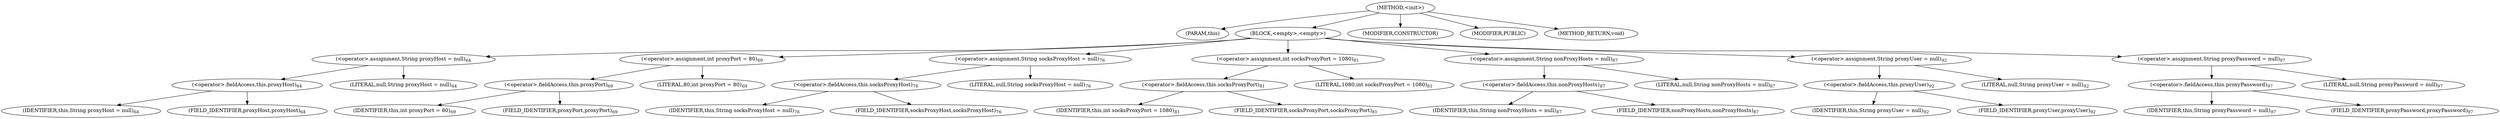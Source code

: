 digraph "&lt;init&gt;" {  
"522" [label = <(METHOD,&lt;init&gt;)> ]
"523" [label = <(PARAM,this)> ]
"524" [label = <(BLOCK,&lt;empty&gt;,&lt;empty&gt;)> ]
"525" [label = <(&lt;operator&gt;.assignment,String proxyHost = null)<SUB>64</SUB>> ]
"526" [label = <(&lt;operator&gt;.fieldAccess,this.proxyHost)<SUB>64</SUB>> ]
"527" [label = <(IDENTIFIER,this,String proxyHost = null)<SUB>64</SUB>> ]
"528" [label = <(FIELD_IDENTIFIER,proxyHost,proxyHost)<SUB>64</SUB>> ]
"529" [label = <(LITERAL,null,String proxyHost = null)<SUB>64</SUB>> ]
"530" [label = <(&lt;operator&gt;.assignment,int proxyPort = 80)<SUB>69</SUB>> ]
"531" [label = <(&lt;operator&gt;.fieldAccess,this.proxyPort)<SUB>69</SUB>> ]
"532" [label = <(IDENTIFIER,this,int proxyPort = 80)<SUB>69</SUB>> ]
"533" [label = <(FIELD_IDENTIFIER,proxyPort,proxyPort)<SUB>69</SUB>> ]
"534" [label = <(LITERAL,80,int proxyPort = 80)<SUB>69</SUB>> ]
"535" [label = <(&lt;operator&gt;.assignment,String socksProxyHost = null)<SUB>76</SUB>> ]
"536" [label = <(&lt;operator&gt;.fieldAccess,this.socksProxyHost)<SUB>76</SUB>> ]
"537" [label = <(IDENTIFIER,this,String socksProxyHost = null)<SUB>76</SUB>> ]
"538" [label = <(FIELD_IDENTIFIER,socksProxyHost,socksProxyHost)<SUB>76</SUB>> ]
"539" [label = <(LITERAL,null,String socksProxyHost = null)<SUB>76</SUB>> ]
"540" [label = <(&lt;operator&gt;.assignment,int socksProxyPort = 1080)<SUB>81</SUB>> ]
"541" [label = <(&lt;operator&gt;.fieldAccess,this.socksProxyPort)<SUB>81</SUB>> ]
"542" [label = <(IDENTIFIER,this,int socksProxyPort = 1080)<SUB>81</SUB>> ]
"543" [label = <(FIELD_IDENTIFIER,socksProxyPort,socksProxyPort)<SUB>81</SUB>> ]
"544" [label = <(LITERAL,1080,int socksProxyPort = 1080)<SUB>81</SUB>> ]
"545" [label = <(&lt;operator&gt;.assignment,String nonProxyHosts = null)<SUB>87</SUB>> ]
"546" [label = <(&lt;operator&gt;.fieldAccess,this.nonProxyHosts)<SUB>87</SUB>> ]
"547" [label = <(IDENTIFIER,this,String nonProxyHosts = null)<SUB>87</SUB>> ]
"548" [label = <(FIELD_IDENTIFIER,nonProxyHosts,nonProxyHosts)<SUB>87</SUB>> ]
"549" [label = <(LITERAL,null,String nonProxyHosts = null)<SUB>87</SUB>> ]
"550" [label = <(&lt;operator&gt;.assignment,String proxyUser = null)<SUB>92</SUB>> ]
"551" [label = <(&lt;operator&gt;.fieldAccess,this.proxyUser)<SUB>92</SUB>> ]
"552" [label = <(IDENTIFIER,this,String proxyUser = null)<SUB>92</SUB>> ]
"553" [label = <(FIELD_IDENTIFIER,proxyUser,proxyUser)<SUB>92</SUB>> ]
"554" [label = <(LITERAL,null,String proxyUser = null)<SUB>92</SUB>> ]
"555" [label = <(&lt;operator&gt;.assignment,String proxyPassword = null)<SUB>97</SUB>> ]
"556" [label = <(&lt;operator&gt;.fieldAccess,this.proxyPassword)<SUB>97</SUB>> ]
"557" [label = <(IDENTIFIER,this,String proxyPassword = null)<SUB>97</SUB>> ]
"558" [label = <(FIELD_IDENTIFIER,proxyPassword,proxyPassword)<SUB>97</SUB>> ]
"559" [label = <(LITERAL,null,String proxyPassword = null)<SUB>97</SUB>> ]
"560" [label = <(MODIFIER,CONSTRUCTOR)> ]
"561" [label = <(MODIFIER,PUBLIC)> ]
"562" [label = <(METHOD_RETURN,void)> ]
  "522" -> "523" 
  "522" -> "524" 
  "522" -> "560" 
  "522" -> "561" 
  "522" -> "562" 
  "524" -> "525" 
  "524" -> "530" 
  "524" -> "535" 
  "524" -> "540" 
  "524" -> "545" 
  "524" -> "550" 
  "524" -> "555" 
  "525" -> "526" 
  "525" -> "529" 
  "526" -> "527" 
  "526" -> "528" 
  "530" -> "531" 
  "530" -> "534" 
  "531" -> "532" 
  "531" -> "533" 
  "535" -> "536" 
  "535" -> "539" 
  "536" -> "537" 
  "536" -> "538" 
  "540" -> "541" 
  "540" -> "544" 
  "541" -> "542" 
  "541" -> "543" 
  "545" -> "546" 
  "545" -> "549" 
  "546" -> "547" 
  "546" -> "548" 
  "550" -> "551" 
  "550" -> "554" 
  "551" -> "552" 
  "551" -> "553" 
  "555" -> "556" 
  "555" -> "559" 
  "556" -> "557" 
  "556" -> "558" 
}
